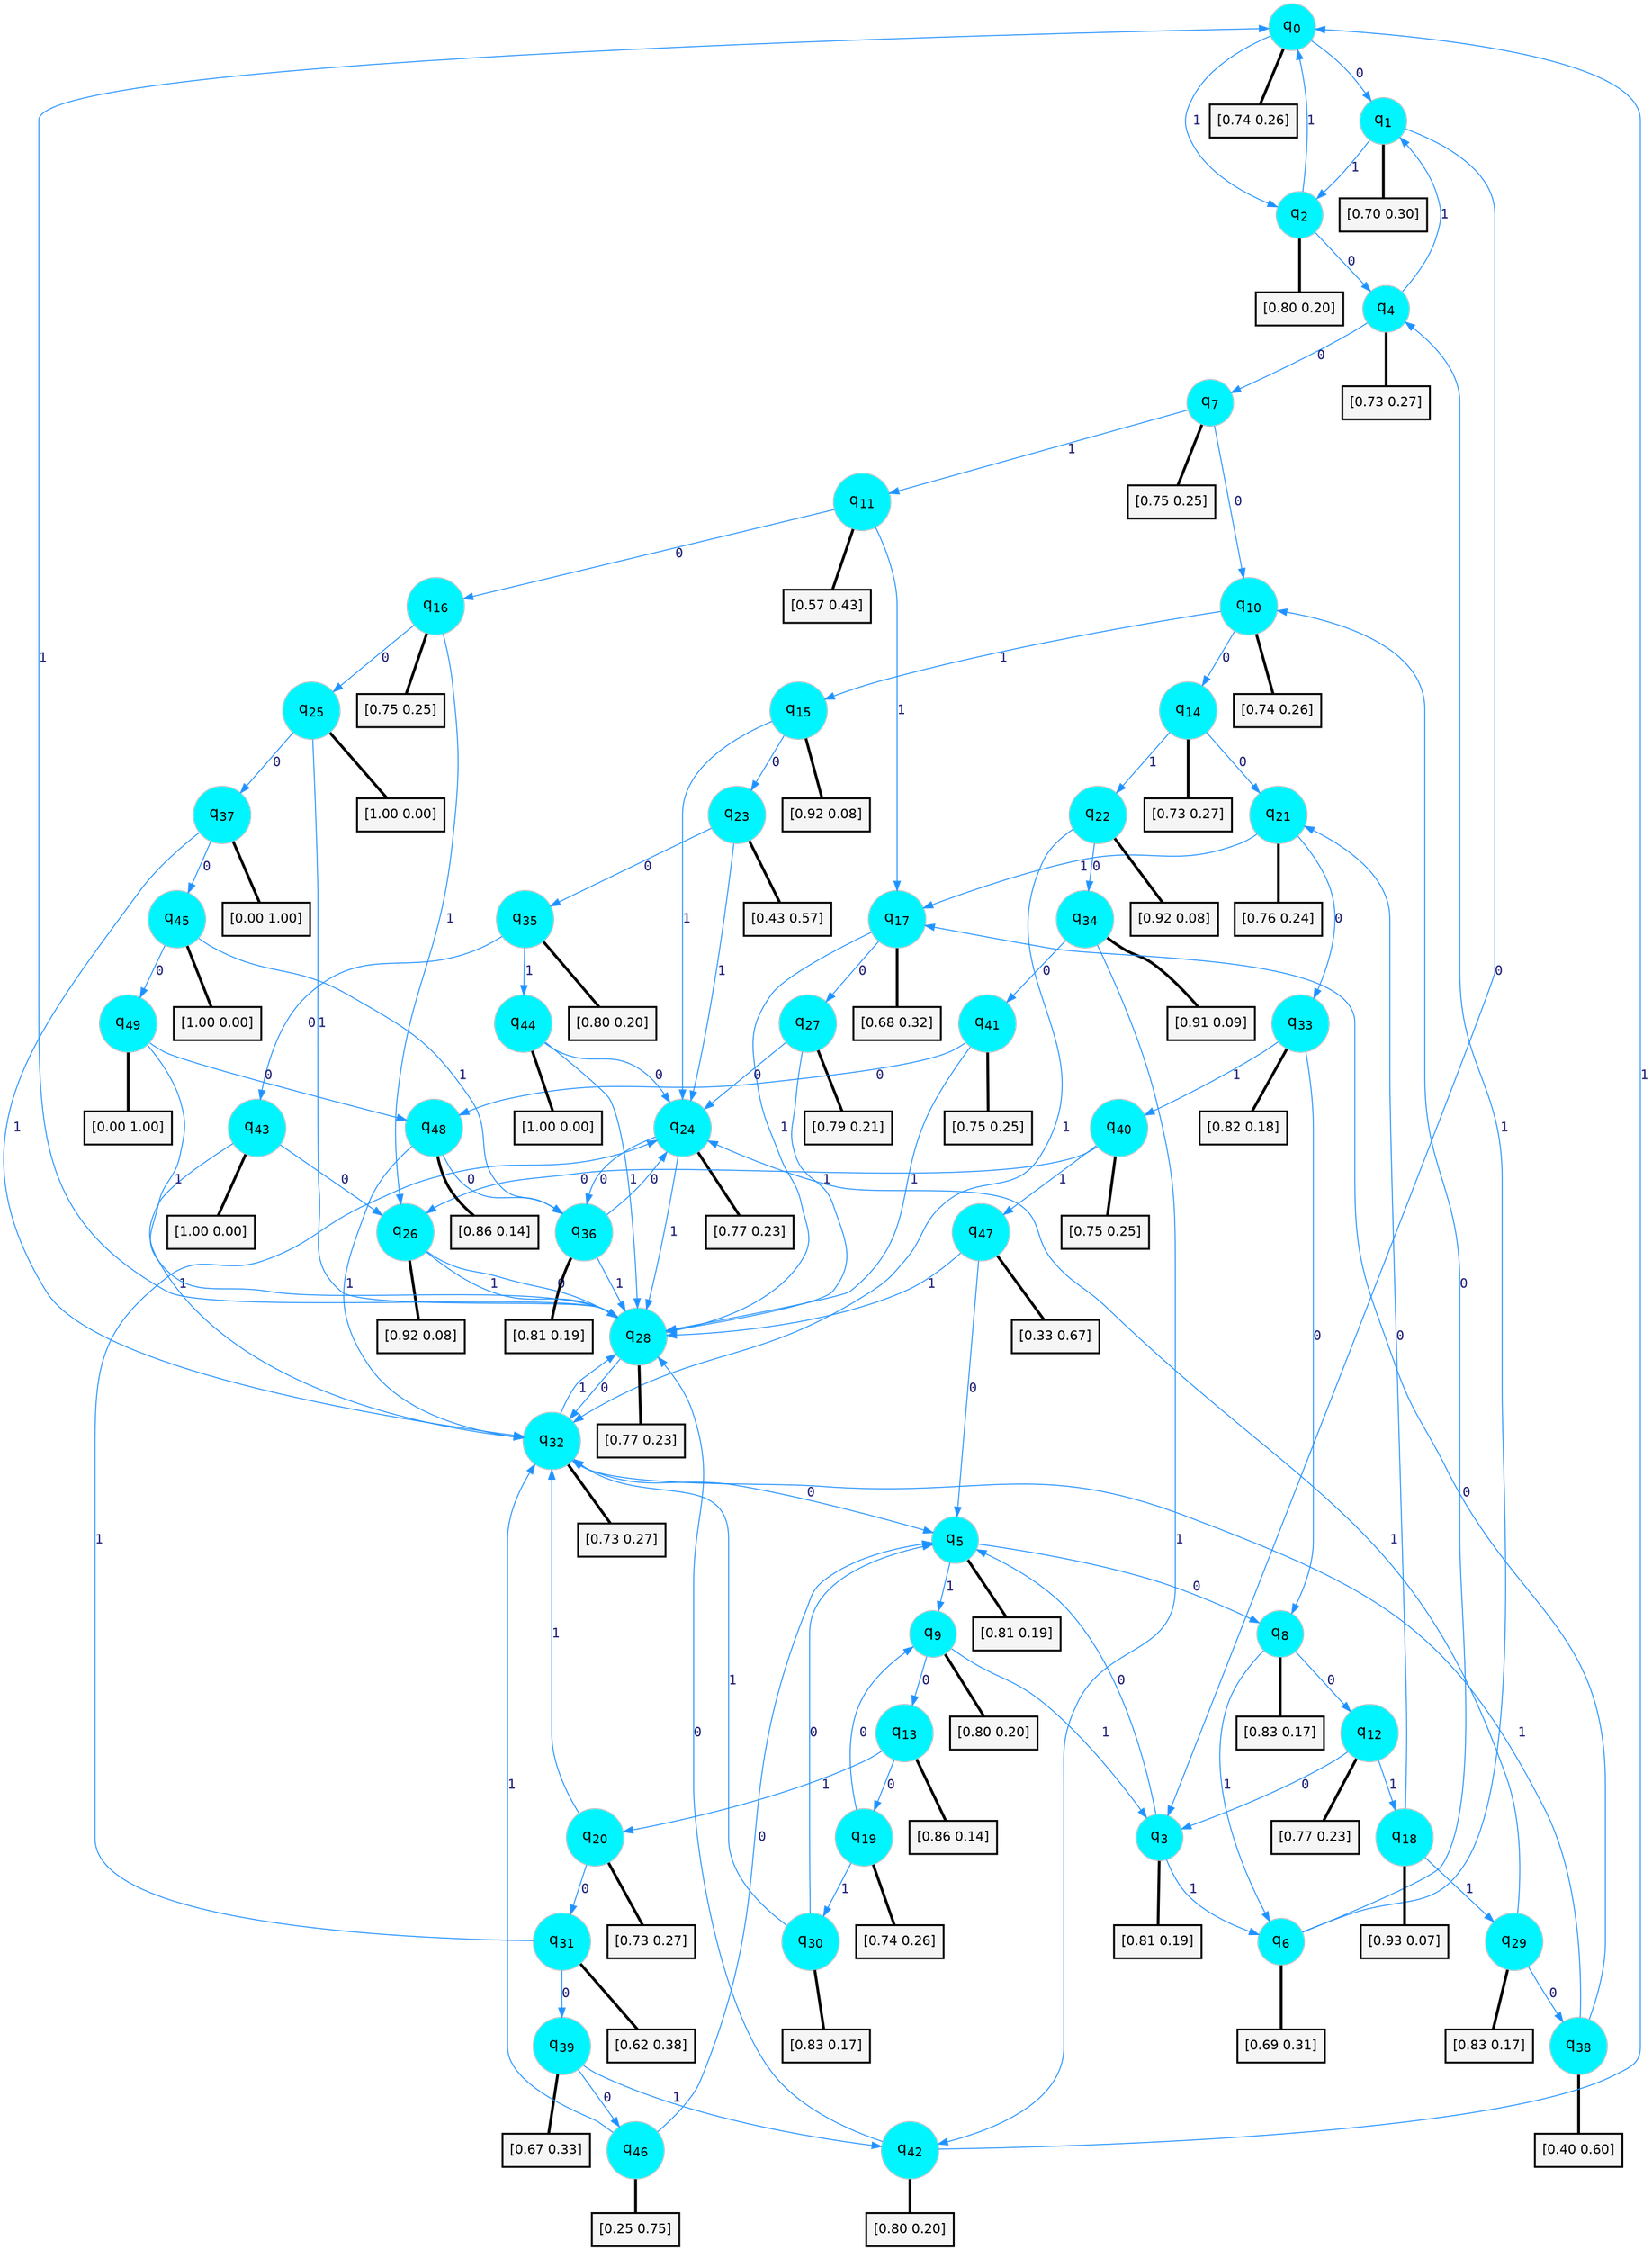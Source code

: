 digraph G {
graph [
bgcolor=transparent, dpi=300, rankdir=TD, size="40,25"];
node [
color=gray, fillcolor=turquoise1, fontcolor=black, fontname=Helvetica, fontsize=16, fontweight=bold, shape=circle, style=filled];
edge [
arrowsize=1, color=dodgerblue1, fontcolor=midnightblue, fontname=courier, fontweight=bold, penwidth=1, style=solid, weight=20];
0[label=<q<SUB>0</SUB>>];
1[label=<q<SUB>1</SUB>>];
2[label=<q<SUB>2</SUB>>];
3[label=<q<SUB>3</SUB>>];
4[label=<q<SUB>4</SUB>>];
5[label=<q<SUB>5</SUB>>];
6[label=<q<SUB>6</SUB>>];
7[label=<q<SUB>7</SUB>>];
8[label=<q<SUB>8</SUB>>];
9[label=<q<SUB>9</SUB>>];
10[label=<q<SUB>10</SUB>>];
11[label=<q<SUB>11</SUB>>];
12[label=<q<SUB>12</SUB>>];
13[label=<q<SUB>13</SUB>>];
14[label=<q<SUB>14</SUB>>];
15[label=<q<SUB>15</SUB>>];
16[label=<q<SUB>16</SUB>>];
17[label=<q<SUB>17</SUB>>];
18[label=<q<SUB>18</SUB>>];
19[label=<q<SUB>19</SUB>>];
20[label=<q<SUB>20</SUB>>];
21[label=<q<SUB>21</SUB>>];
22[label=<q<SUB>22</SUB>>];
23[label=<q<SUB>23</SUB>>];
24[label=<q<SUB>24</SUB>>];
25[label=<q<SUB>25</SUB>>];
26[label=<q<SUB>26</SUB>>];
27[label=<q<SUB>27</SUB>>];
28[label=<q<SUB>28</SUB>>];
29[label=<q<SUB>29</SUB>>];
30[label=<q<SUB>30</SUB>>];
31[label=<q<SUB>31</SUB>>];
32[label=<q<SUB>32</SUB>>];
33[label=<q<SUB>33</SUB>>];
34[label=<q<SUB>34</SUB>>];
35[label=<q<SUB>35</SUB>>];
36[label=<q<SUB>36</SUB>>];
37[label=<q<SUB>37</SUB>>];
38[label=<q<SUB>38</SUB>>];
39[label=<q<SUB>39</SUB>>];
40[label=<q<SUB>40</SUB>>];
41[label=<q<SUB>41</SUB>>];
42[label=<q<SUB>42</SUB>>];
43[label=<q<SUB>43</SUB>>];
44[label=<q<SUB>44</SUB>>];
45[label=<q<SUB>45</SUB>>];
46[label=<q<SUB>46</SUB>>];
47[label=<q<SUB>47</SUB>>];
48[label=<q<SUB>48</SUB>>];
49[label=<q<SUB>49</SUB>>];
50[label="[0.74 0.26]", shape=box,fontcolor=black, fontname=Helvetica, fontsize=14, penwidth=2, fillcolor=whitesmoke,color=black];
51[label="[0.70 0.30]", shape=box,fontcolor=black, fontname=Helvetica, fontsize=14, penwidth=2, fillcolor=whitesmoke,color=black];
52[label="[0.80 0.20]", shape=box,fontcolor=black, fontname=Helvetica, fontsize=14, penwidth=2, fillcolor=whitesmoke,color=black];
53[label="[0.81 0.19]", shape=box,fontcolor=black, fontname=Helvetica, fontsize=14, penwidth=2, fillcolor=whitesmoke,color=black];
54[label="[0.73 0.27]", shape=box,fontcolor=black, fontname=Helvetica, fontsize=14, penwidth=2, fillcolor=whitesmoke,color=black];
55[label="[0.81 0.19]", shape=box,fontcolor=black, fontname=Helvetica, fontsize=14, penwidth=2, fillcolor=whitesmoke,color=black];
56[label="[0.69 0.31]", shape=box,fontcolor=black, fontname=Helvetica, fontsize=14, penwidth=2, fillcolor=whitesmoke,color=black];
57[label="[0.75 0.25]", shape=box,fontcolor=black, fontname=Helvetica, fontsize=14, penwidth=2, fillcolor=whitesmoke,color=black];
58[label="[0.83 0.17]", shape=box,fontcolor=black, fontname=Helvetica, fontsize=14, penwidth=2, fillcolor=whitesmoke,color=black];
59[label="[0.80 0.20]", shape=box,fontcolor=black, fontname=Helvetica, fontsize=14, penwidth=2, fillcolor=whitesmoke,color=black];
60[label="[0.74 0.26]", shape=box,fontcolor=black, fontname=Helvetica, fontsize=14, penwidth=2, fillcolor=whitesmoke,color=black];
61[label="[0.57 0.43]", shape=box,fontcolor=black, fontname=Helvetica, fontsize=14, penwidth=2, fillcolor=whitesmoke,color=black];
62[label="[0.77 0.23]", shape=box,fontcolor=black, fontname=Helvetica, fontsize=14, penwidth=2, fillcolor=whitesmoke,color=black];
63[label="[0.86 0.14]", shape=box,fontcolor=black, fontname=Helvetica, fontsize=14, penwidth=2, fillcolor=whitesmoke,color=black];
64[label="[0.73 0.27]", shape=box,fontcolor=black, fontname=Helvetica, fontsize=14, penwidth=2, fillcolor=whitesmoke,color=black];
65[label="[0.92 0.08]", shape=box,fontcolor=black, fontname=Helvetica, fontsize=14, penwidth=2, fillcolor=whitesmoke,color=black];
66[label="[0.75 0.25]", shape=box,fontcolor=black, fontname=Helvetica, fontsize=14, penwidth=2, fillcolor=whitesmoke,color=black];
67[label="[0.68 0.32]", shape=box,fontcolor=black, fontname=Helvetica, fontsize=14, penwidth=2, fillcolor=whitesmoke,color=black];
68[label="[0.93 0.07]", shape=box,fontcolor=black, fontname=Helvetica, fontsize=14, penwidth=2, fillcolor=whitesmoke,color=black];
69[label="[0.74 0.26]", shape=box,fontcolor=black, fontname=Helvetica, fontsize=14, penwidth=2, fillcolor=whitesmoke,color=black];
70[label="[0.73 0.27]", shape=box,fontcolor=black, fontname=Helvetica, fontsize=14, penwidth=2, fillcolor=whitesmoke,color=black];
71[label="[0.76 0.24]", shape=box,fontcolor=black, fontname=Helvetica, fontsize=14, penwidth=2, fillcolor=whitesmoke,color=black];
72[label="[0.92 0.08]", shape=box,fontcolor=black, fontname=Helvetica, fontsize=14, penwidth=2, fillcolor=whitesmoke,color=black];
73[label="[0.43 0.57]", shape=box,fontcolor=black, fontname=Helvetica, fontsize=14, penwidth=2, fillcolor=whitesmoke,color=black];
74[label="[0.77 0.23]", shape=box,fontcolor=black, fontname=Helvetica, fontsize=14, penwidth=2, fillcolor=whitesmoke,color=black];
75[label="[1.00 0.00]", shape=box,fontcolor=black, fontname=Helvetica, fontsize=14, penwidth=2, fillcolor=whitesmoke,color=black];
76[label="[0.92 0.08]", shape=box,fontcolor=black, fontname=Helvetica, fontsize=14, penwidth=2, fillcolor=whitesmoke,color=black];
77[label="[0.79 0.21]", shape=box,fontcolor=black, fontname=Helvetica, fontsize=14, penwidth=2, fillcolor=whitesmoke,color=black];
78[label="[0.77 0.23]", shape=box,fontcolor=black, fontname=Helvetica, fontsize=14, penwidth=2, fillcolor=whitesmoke,color=black];
79[label="[0.83 0.17]", shape=box,fontcolor=black, fontname=Helvetica, fontsize=14, penwidth=2, fillcolor=whitesmoke,color=black];
80[label="[0.83 0.17]", shape=box,fontcolor=black, fontname=Helvetica, fontsize=14, penwidth=2, fillcolor=whitesmoke,color=black];
81[label="[0.62 0.38]", shape=box,fontcolor=black, fontname=Helvetica, fontsize=14, penwidth=2, fillcolor=whitesmoke,color=black];
82[label="[0.73 0.27]", shape=box,fontcolor=black, fontname=Helvetica, fontsize=14, penwidth=2, fillcolor=whitesmoke,color=black];
83[label="[0.82 0.18]", shape=box,fontcolor=black, fontname=Helvetica, fontsize=14, penwidth=2, fillcolor=whitesmoke,color=black];
84[label="[0.91 0.09]", shape=box,fontcolor=black, fontname=Helvetica, fontsize=14, penwidth=2, fillcolor=whitesmoke,color=black];
85[label="[0.80 0.20]", shape=box,fontcolor=black, fontname=Helvetica, fontsize=14, penwidth=2, fillcolor=whitesmoke,color=black];
86[label="[0.81 0.19]", shape=box,fontcolor=black, fontname=Helvetica, fontsize=14, penwidth=2, fillcolor=whitesmoke,color=black];
87[label="[0.00 1.00]", shape=box,fontcolor=black, fontname=Helvetica, fontsize=14, penwidth=2, fillcolor=whitesmoke,color=black];
88[label="[0.40 0.60]", shape=box,fontcolor=black, fontname=Helvetica, fontsize=14, penwidth=2, fillcolor=whitesmoke,color=black];
89[label="[0.67 0.33]", shape=box,fontcolor=black, fontname=Helvetica, fontsize=14, penwidth=2, fillcolor=whitesmoke,color=black];
90[label="[0.75 0.25]", shape=box,fontcolor=black, fontname=Helvetica, fontsize=14, penwidth=2, fillcolor=whitesmoke,color=black];
91[label="[0.75 0.25]", shape=box,fontcolor=black, fontname=Helvetica, fontsize=14, penwidth=2, fillcolor=whitesmoke,color=black];
92[label="[0.80 0.20]", shape=box,fontcolor=black, fontname=Helvetica, fontsize=14, penwidth=2, fillcolor=whitesmoke,color=black];
93[label="[1.00 0.00]", shape=box,fontcolor=black, fontname=Helvetica, fontsize=14, penwidth=2, fillcolor=whitesmoke,color=black];
94[label="[1.00 0.00]", shape=box,fontcolor=black, fontname=Helvetica, fontsize=14, penwidth=2, fillcolor=whitesmoke,color=black];
95[label="[1.00 0.00]", shape=box,fontcolor=black, fontname=Helvetica, fontsize=14, penwidth=2, fillcolor=whitesmoke,color=black];
96[label="[0.25 0.75]", shape=box,fontcolor=black, fontname=Helvetica, fontsize=14, penwidth=2, fillcolor=whitesmoke,color=black];
97[label="[0.33 0.67]", shape=box,fontcolor=black, fontname=Helvetica, fontsize=14, penwidth=2, fillcolor=whitesmoke,color=black];
98[label="[0.86 0.14]", shape=box,fontcolor=black, fontname=Helvetica, fontsize=14, penwidth=2, fillcolor=whitesmoke,color=black];
99[label="[0.00 1.00]", shape=box,fontcolor=black, fontname=Helvetica, fontsize=14, penwidth=2, fillcolor=whitesmoke,color=black];
0->1 [label=0];
0->2 [label=1];
0->50 [arrowhead=none, penwidth=3,color=black];
1->3 [label=0];
1->2 [label=1];
1->51 [arrowhead=none, penwidth=3,color=black];
2->4 [label=0];
2->0 [label=1];
2->52 [arrowhead=none, penwidth=3,color=black];
3->5 [label=0];
3->6 [label=1];
3->53 [arrowhead=none, penwidth=3,color=black];
4->7 [label=0];
4->1 [label=1];
4->54 [arrowhead=none, penwidth=3,color=black];
5->8 [label=0];
5->9 [label=1];
5->55 [arrowhead=none, penwidth=3,color=black];
6->10 [label=0];
6->4 [label=1];
6->56 [arrowhead=none, penwidth=3,color=black];
7->10 [label=0];
7->11 [label=1];
7->57 [arrowhead=none, penwidth=3,color=black];
8->12 [label=0];
8->6 [label=1];
8->58 [arrowhead=none, penwidth=3,color=black];
9->13 [label=0];
9->3 [label=1];
9->59 [arrowhead=none, penwidth=3,color=black];
10->14 [label=0];
10->15 [label=1];
10->60 [arrowhead=none, penwidth=3,color=black];
11->16 [label=0];
11->17 [label=1];
11->61 [arrowhead=none, penwidth=3,color=black];
12->3 [label=0];
12->18 [label=1];
12->62 [arrowhead=none, penwidth=3,color=black];
13->19 [label=0];
13->20 [label=1];
13->63 [arrowhead=none, penwidth=3,color=black];
14->21 [label=0];
14->22 [label=1];
14->64 [arrowhead=none, penwidth=3,color=black];
15->23 [label=0];
15->24 [label=1];
15->65 [arrowhead=none, penwidth=3,color=black];
16->25 [label=0];
16->26 [label=1];
16->66 [arrowhead=none, penwidth=3,color=black];
17->27 [label=0];
17->28 [label=1];
17->67 [arrowhead=none, penwidth=3,color=black];
18->21 [label=0];
18->29 [label=1];
18->68 [arrowhead=none, penwidth=3,color=black];
19->9 [label=0];
19->30 [label=1];
19->69 [arrowhead=none, penwidth=3,color=black];
20->31 [label=0];
20->32 [label=1];
20->70 [arrowhead=none, penwidth=3,color=black];
21->33 [label=0];
21->17 [label=1];
21->71 [arrowhead=none, penwidth=3,color=black];
22->34 [label=0];
22->32 [label=1];
22->72 [arrowhead=none, penwidth=3,color=black];
23->35 [label=0];
23->24 [label=1];
23->73 [arrowhead=none, penwidth=3,color=black];
24->36 [label=0];
24->28 [label=1];
24->74 [arrowhead=none, penwidth=3,color=black];
25->37 [label=0];
25->28 [label=1];
25->75 [arrowhead=none, penwidth=3,color=black];
26->28 [label=0];
26->28 [label=1];
26->76 [arrowhead=none, penwidth=3,color=black];
27->24 [label=0];
27->28 [label=1];
27->77 [arrowhead=none, penwidth=3,color=black];
28->32 [label=0];
28->0 [label=1];
28->78 [arrowhead=none, penwidth=3,color=black];
29->38 [label=0];
29->24 [label=1];
29->79 [arrowhead=none, penwidth=3,color=black];
30->5 [label=0];
30->32 [label=1];
30->80 [arrowhead=none, penwidth=3,color=black];
31->39 [label=0];
31->24 [label=1];
31->81 [arrowhead=none, penwidth=3,color=black];
32->5 [label=0];
32->28 [label=1];
32->82 [arrowhead=none, penwidth=3,color=black];
33->8 [label=0];
33->40 [label=1];
33->83 [arrowhead=none, penwidth=3,color=black];
34->41 [label=0];
34->42 [label=1];
34->84 [arrowhead=none, penwidth=3,color=black];
35->43 [label=0];
35->44 [label=1];
35->85 [arrowhead=none, penwidth=3,color=black];
36->24 [label=0];
36->28 [label=1];
36->86 [arrowhead=none, penwidth=3,color=black];
37->45 [label=0];
37->32 [label=1];
37->87 [arrowhead=none, penwidth=3,color=black];
38->17 [label=0];
38->32 [label=1];
38->88 [arrowhead=none, penwidth=3,color=black];
39->46 [label=0];
39->42 [label=1];
39->89 [arrowhead=none, penwidth=3,color=black];
40->26 [label=0];
40->47 [label=1];
40->90 [arrowhead=none, penwidth=3,color=black];
41->48 [label=0];
41->28 [label=1];
41->91 [arrowhead=none, penwidth=3,color=black];
42->28 [label=0];
42->0 [label=1];
42->92 [arrowhead=none, penwidth=3,color=black];
43->26 [label=0];
43->32 [label=1];
43->93 [arrowhead=none, penwidth=3,color=black];
44->24 [label=0];
44->28 [label=1];
44->94 [arrowhead=none, penwidth=3,color=black];
45->49 [label=0];
45->36 [label=1];
45->95 [arrowhead=none, penwidth=3,color=black];
46->5 [label=0];
46->32 [label=1];
46->96 [arrowhead=none, penwidth=3,color=black];
47->5 [label=0];
47->28 [label=1];
47->97 [arrowhead=none, penwidth=3,color=black];
48->36 [label=0];
48->32 [label=1];
48->98 [arrowhead=none, penwidth=3,color=black];
49->48 [label=0];
49->28 [label=1];
49->99 [arrowhead=none, penwidth=3,color=black];
}
